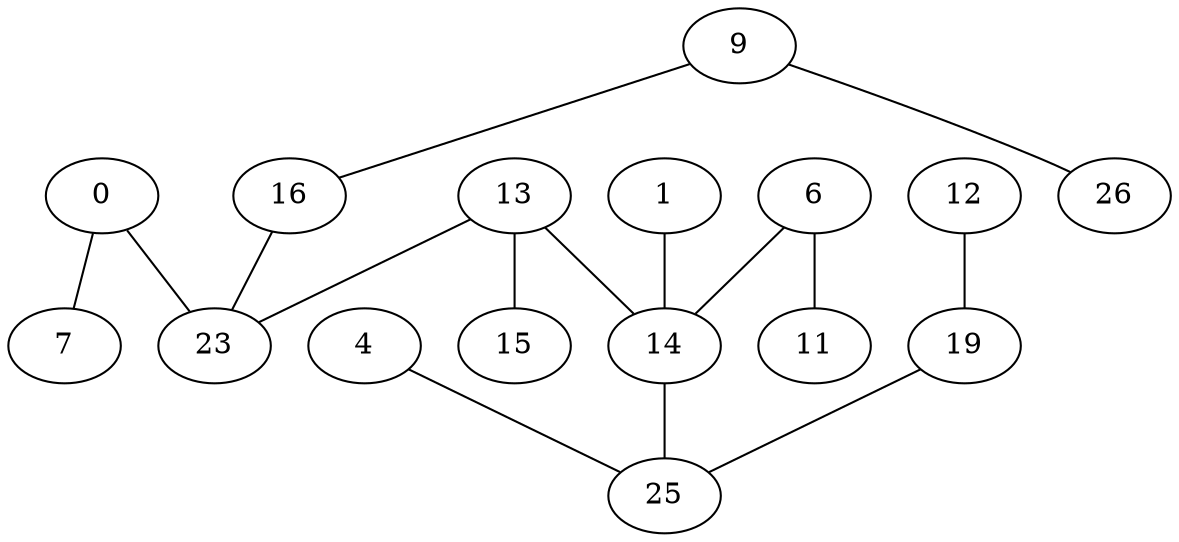 graph {
  0;
  1;
  4;
  6;
  7;
  9;
  11;
  12;
  13;
  14;
  15;
  16;
  19;
  23;
  25;
  26;
  0 -- 7;
  0 -- 23;
  1 -- 14;
  4 -- 25;
  6 -- 11;
  6 -- 14;
  9 -- 16;
  9 -- 26;
  12 -- 19;
  13 -- 23;
  13 -- 14;
  13 -- 15;
  14 -- 25;
  16 -- 23;
  19 -- 25;
}